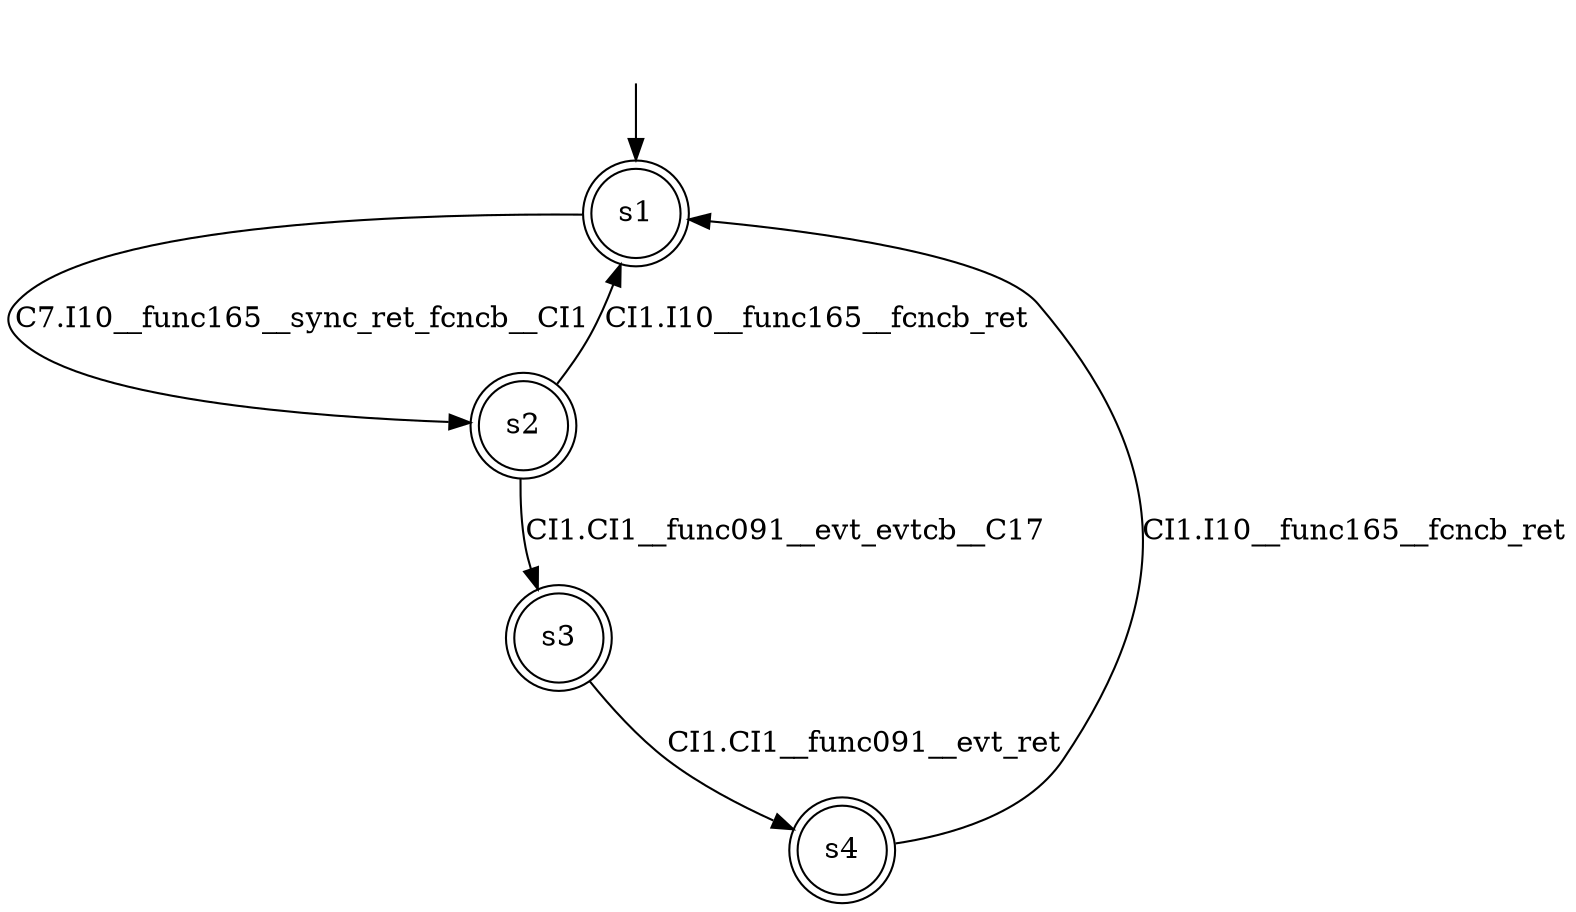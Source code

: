 digraph automaton {
	1 [label=<s1> shape="doublecircle"];
	2 [label=<s2> shape="doublecircle"];
	3 [label=<s3> shape="doublecircle"];
	4 [label=<s4> shape="doublecircle"];
	__init1 [label=<> shape="none"];
	__init1 -> 1;
	1 -> 2 [label=<C7.I10__func165__sync_ret_fcncb__CI1> id="1-0-2"];
	2 -> 3 [label=<CI1.CI1__func091__evt_evtcb__C17> id="2-0-3"];
	2 -> 1 [label=<CI1.I10__func165__fcncb_ret> id="2-1-1"];
	3 -> 4 [label=<CI1.CI1__func091__evt_ret> id="3-0-4"];
	4 -> 1 [label=<CI1.I10__func165__fcncb_ret> id="4-0-1"];
}
